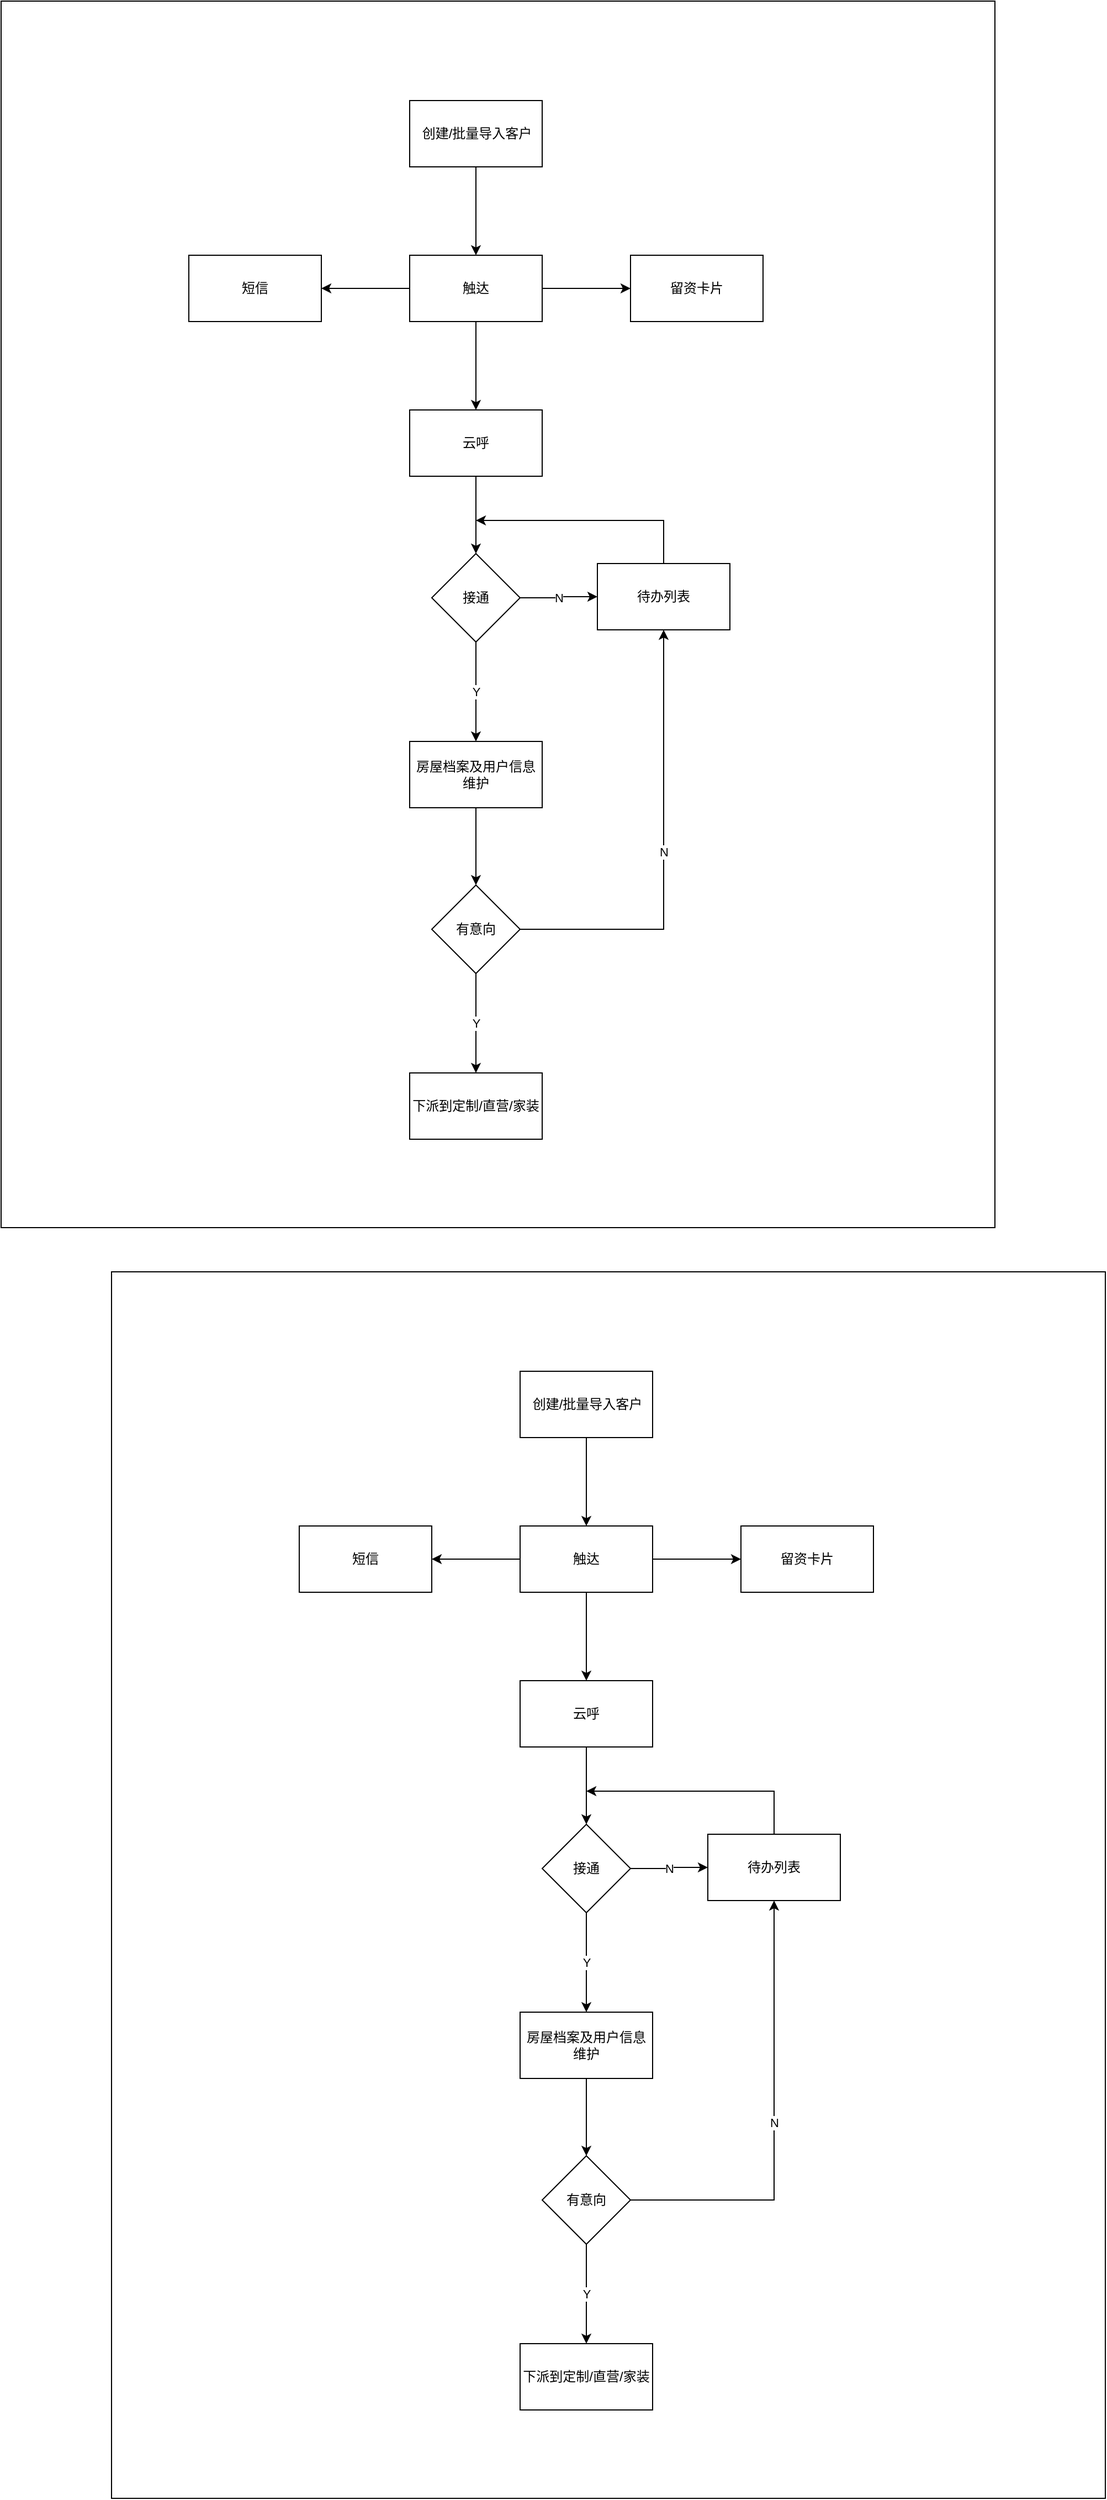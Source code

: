 <mxfile version="14.9.7" type="github">
  <diagram id="fgarB5VbR1tOXagUcEyJ" name="第 1 页">
    <mxGraphModel dx="2719" dy="1178" grid="1" gridSize="10" guides="1" tooltips="1" connect="1" arrows="1" fold="1" page="1" pageScale="1" pageWidth="827" pageHeight="1169" math="0" shadow="0">
      <root>
        <mxCell id="0" />
        <mxCell id="1" parent="0" />
        <mxCell id="K4YG1CPKGOMm2qTtbfon-1" value="" style="rounded=0;whiteSpace=wrap;html=1;direction=south;" vertex="1" parent="1">
          <mxGeometry x="-60" y="20" width="900" height="1110" as="geometry" />
        </mxCell>
        <mxCell id="K4YG1CPKGOMm2qTtbfon-7" value="" style="edgeStyle=orthogonalEdgeStyle;rounded=0;orthogonalLoop=1;jettySize=auto;html=1;" edge="1" parent="1" source="K4YG1CPKGOMm2qTtbfon-2" target="K4YG1CPKGOMm2qTtbfon-6">
          <mxGeometry relative="1" as="geometry" />
        </mxCell>
        <mxCell id="K4YG1CPKGOMm2qTtbfon-2" value="" style="rounded=0;whiteSpace=wrap;html=1;" vertex="1" parent="1">
          <mxGeometry x="310" y="110" width="120" height="60" as="geometry" />
        </mxCell>
        <mxCell id="K4YG1CPKGOMm2qTtbfon-3" value="创建/批量导入客户" style="text;html=1;strokeColor=none;fillColor=none;align=center;verticalAlign=middle;whiteSpace=wrap;rounded=0;" vertex="1" parent="1">
          <mxGeometry x="316" y="120" width="110" height="40" as="geometry" />
        </mxCell>
        <mxCell id="K4YG1CPKGOMm2qTtbfon-9" value="" style="edgeStyle=orthogonalEdgeStyle;rounded=0;orthogonalLoop=1;jettySize=auto;html=1;" edge="1" parent="1" source="K4YG1CPKGOMm2qTtbfon-6" target="K4YG1CPKGOMm2qTtbfon-8">
          <mxGeometry relative="1" as="geometry" />
        </mxCell>
        <mxCell id="K4YG1CPKGOMm2qTtbfon-11" value="" style="edgeStyle=orthogonalEdgeStyle;rounded=0;orthogonalLoop=1;jettySize=auto;html=1;" edge="1" parent="1" source="K4YG1CPKGOMm2qTtbfon-6" target="K4YG1CPKGOMm2qTtbfon-10">
          <mxGeometry relative="1" as="geometry" />
        </mxCell>
        <mxCell id="K4YG1CPKGOMm2qTtbfon-13" value="" style="edgeStyle=orthogonalEdgeStyle;rounded=0;orthogonalLoop=1;jettySize=auto;html=1;" edge="1" parent="1" source="K4YG1CPKGOMm2qTtbfon-6" target="K4YG1CPKGOMm2qTtbfon-12">
          <mxGeometry relative="1" as="geometry" />
        </mxCell>
        <mxCell id="K4YG1CPKGOMm2qTtbfon-6" value="触达" style="rounded=0;whiteSpace=wrap;html=1;" vertex="1" parent="1">
          <mxGeometry x="310" y="250" width="120" height="60" as="geometry" />
        </mxCell>
        <mxCell id="K4YG1CPKGOMm2qTtbfon-8" value="短信" style="rounded=0;whiteSpace=wrap;html=1;" vertex="1" parent="1">
          <mxGeometry x="110" y="250" width="120" height="60" as="geometry" />
        </mxCell>
        <mxCell id="K4YG1CPKGOMm2qTtbfon-10" value="留资卡片" style="rounded=0;whiteSpace=wrap;html=1;" vertex="1" parent="1">
          <mxGeometry x="510" y="250" width="120" height="60" as="geometry" />
        </mxCell>
        <mxCell id="K4YG1CPKGOMm2qTtbfon-15" value="" style="edgeStyle=orthogonalEdgeStyle;rounded=0;orthogonalLoop=1;jettySize=auto;html=1;" edge="1" parent="1" source="K4YG1CPKGOMm2qTtbfon-12" target="K4YG1CPKGOMm2qTtbfon-14">
          <mxGeometry relative="1" as="geometry" />
        </mxCell>
        <mxCell id="K4YG1CPKGOMm2qTtbfon-12" value="云呼" style="rounded=0;whiteSpace=wrap;html=1;" vertex="1" parent="1">
          <mxGeometry x="310" y="390" width="120" height="60" as="geometry" />
        </mxCell>
        <mxCell id="K4YG1CPKGOMm2qTtbfon-19" value="Y" style="edgeStyle=orthogonalEdgeStyle;rounded=0;orthogonalLoop=1;jettySize=auto;html=1;" edge="1" parent="1" source="K4YG1CPKGOMm2qTtbfon-14" target="K4YG1CPKGOMm2qTtbfon-18">
          <mxGeometry relative="1" as="geometry" />
        </mxCell>
        <mxCell id="K4YG1CPKGOMm2qTtbfon-26" value="N" style="edgeStyle=orthogonalEdgeStyle;rounded=0;orthogonalLoop=1;jettySize=auto;html=1;" edge="1" parent="1" source="K4YG1CPKGOMm2qTtbfon-14" target="K4YG1CPKGOMm2qTtbfon-24">
          <mxGeometry relative="1" as="geometry" />
        </mxCell>
        <mxCell id="K4YG1CPKGOMm2qTtbfon-14" value="接通" style="rhombus;whiteSpace=wrap;html=1;rounded=0;" vertex="1" parent="1">
          <mxGeometry x="330" y="520" width="80" height="80" as="geometry" />
        </mxCell>
        <mxCell id="K4YG1CPKGOMm2qTtbfon-21" value="" style="edgeStyle=orthogonalEdgeStyle;rounded=0;orthogonalLoop=1;jettySize=auto;html=1;" edge="1" parent="1" source="K4YG1CPKGOMm2qTtbfon-18" target="K4YG1CPKGOMm2qTtbfon-20">
          <mxGeometry relative="1" as="geometry" />
        </mxCell>
        <mxCell id="K4YG1CPKGOMm2qTtbfon-18" value="房屋档案及用户信息维护" style="whiteSpace=wrap;html=1;rounded=0;" vertex="1" parent="1">
          <mxGeometry x="310" y="690" width="120" height="60" as="geometry" />
        </mxCell>
        <mxCell id="K4YG1CPKGOMm2qTtbfon-23" value="Y" style="edgeStyle=orthogonalEdgeStyle;rounded=0;orthogonalLoop=1;jettySize=auto;html=1;" edge="1" parent="1" source="K4YG1CPKGOMm2qTtbfon-20" target="K4YG1CPKGOMm2qTtbfon-22">
          <mxGeometry relative="1" as="geometry" />
        </mxCell>
        <mxCell id="K4YG1CPKGOMm2qTtbfon-25" value="N" style="edgeStyle=orthogonalEdgeStyle;rounded=0;orthogonalLoop=1;jettySize=auto;html=1;" edge="1" parent="1" source="K4YG1CPKGOMm2qTtbfon-20" target="K4YG1CPKGOMm2qTtbfon-24">
          <mxGeometry relative="1" as="geometry" />
        </mxCell>
        <mxCell id="K4YG1CPKGOMm2qTtbfon-20" value="有意向" style="rhombus;whiteSpace=wrap;html=1;rounded=0;" vertex="1" parent="1">
          <mxGeometry x="330" y="820" width="80" height="80" as="geometry" />
        </mxCell>
        <mxCell id="K4YG1CPKGOMm2qTtbfon-22" value="下派到定制/直营/家装" style="whiteSpace=wrap;html=1;rounded=0;" vertex="1" parent="1">
          <mxGeometry x="310" y="990" width="120" height="60" as="geometry" />
        </mxCell>
        <mxCell id="K4YG1CPKGOMm2qTtbfon-31" value="" style="edgeStyle=orthogonalEdgeStyle;rounded=0;orthogonalLoop=1;jettySize=auto;html=1;" edge="1" parent="1" source="K4YG1CPKGOMm2qTtbfon-24">
          <mxGeometry relative="1" as="geometry">
            <mxPoint x="370" y="490" as="targetPoint" />
            <Array as="points">
              <mxPoint x="540" y="490" />
            </Array>
          </mxGeometry>
        </mxCell>
        <mxCell id="K4YG1CPKGOMm2qTtbfon-24" value="待办列表" style="whiteSpace=wrap;html=1;rounded=0;" vertex="1" parent="1">
          <mxGeometry x="480" y="529" width="120" height="60" as="geometry" />
        </mxCell>
        <mxCell id="K4YG1CPKGOMm2qTtbfon-32" value="" style="rounded=0;whiteSpace=wrap;html=1;direction=south;" vertex="1" parent="1">
          <mxGeometry x="40" y="1170" width="900" height="1110" as="geometry" />
        </mxCell>
        <mxCell id="K4YG1CPKGOMm2qTtbfon-33" value="" style="edgeStyle=orthogonalEdgeStyle;rounded=0;orthogonalLoop=1;jettySize=auto;html=1;" edge="1" parent="1" source="K4YG1CPKGOMm2qTtbfon-34" target="K4YG1CPKGOMm2qTtbfon-39">
          <mxGeometry relative="1" as="geometry" />
        </mxCell>
        <mxCell id="K4YG1CPKGOMm2qTtbfon-34" value="" style="rounded=0;whiteSpace=wrap;html=1;" vertex="1" parent="1">
          <mxGeometry x="410" y="1260" width="120" height="60" as="geometry" />
        </mxCell>
        <mxCell id="K4YG1CPKGOMm2qTtbfon-35" value="创建/批量导入客户" style="text;html=1;strokeColor=none;fillColor=none;align=center;verticalAlign=middle;whiteSpace=wrap;rounded=0;" vertex="1" parent="1">
          <mxGeometry x="416" y="1270" width="110" height="40" as="geometry" />
        </mxCell>
        <mxCell id="K4YG1CPKGOMm2qTtbfon-36" value="" style="edgeStyle=orthogonalEdgeStyle;rounded=0;orthogonalLoop=1;jettySize=auto;html=1;" edge="1" parent="1" source="K4YG1CPKGOMm2qTtbfon-39" target="K4YG1CPKGOMm2qTtbfon-40">
          <mxGeometry relative="1" as="geometry" />
        </mxCell>
        <mxCell id="K4YG1CPKGOMm2qTtbfon-37" value="" style="edgeStyle=orthogonalEdgeStyle;rounded=0;orthogonalLoop=1;jettySize=auto;html=1;" edge="1" parent="1" source="K4YG1CPKGOMm2qTtbfon-39" target="K4YG1CPKGOMm2qTtbfon-41">
          <mxGeometry relative="1" as="geometry" />
        </mxCell>
        <mxCell id="K4YG1CPKGOMm2qTtbfon-38" value="" style="edgeStyle=orthogonalEdgeStyle;rounded=0;orthogonalLoop=1;jettySize=auto;html=1;" edge="1" parent="1" source="K4YG1CPKGOMm2qTtbfon-39" target="K4YG1CPKGOMm2qTtbfon-43">
          <mxGeometry relative="1" as="geometry" />
        </mxCell>
        <mxCell id="K4YG1CPKGOMm2qTtbfon-39" value="触达" style="rounded=0;whiteSpace=wrap;html=1;" vertex="1" parent="1">
          <mxGeometry x="410" y="1400" width="120" height="60" as="geometry" />
        </mxCell>
        <mxCell id="K4YG1CPKGOMm2qTtbfon-40" value="短信" style="rounded=0;whiteSpace=wrap;html=1;" vertex="1" parent="1">
          <mxGeometry x="210" y="1400" width="120" height="60" as="geometry" />
        </mxCell>
        <mxCell id="K4YG1CPKGOMm2qTtbfon-41" value="留资卡片" style="rounded=0;whiteSpace=wrap;html=1;" vertex="1" parent="1">
          <mxGeometry x="610" y="1400" width="120" height="60" as="geometry" />
        </mxCell>
        <mxCell id="K4YG1CPKGOMm2qTtbfon-42" value="" style="edgeStyle=orthogonalEdgeStyle;rounded=0;orthogonalLoop=1;jettySize=auto;html=1;" edge="1" parent="1" source="K4YG1CPKGOMm2qTtbfon-43" target="K4YG1CPKGOMm2qTtbfon-46">
          <mxGeometry relative="1" as="geometry" />
        </mxCell>
        <mxCell id="K4YG1CPKGOMm2qTtbfon-43" value="云呼" style="rounded=0;whiteSpace=wrap;html=1;" vertex="1" parent="1">
          <mxGeometry x="410" y="1540" width="120" height="60" as="geometry" />
        </mxCell>
        <mxCell id="K4YG1CPKGOMm2qTtbfon-44" value="Y" style="edgeStyle=orthogonalEdgeStyle;rounded=0;orthogonalLoop=1;jettySize=auto;html=1;" edge="1" parent="1" source="K4YG1CPKGOMm2qTtbfon-46" target="K4YG1CPKGOMm2qTtbfon-48">
          <mxGeometry relative="1" as="geometry" />
        </mxCell>
        <mxCell id="K4YG1CPKGOMm2qTtbfon-45" value="N" style="edgeStyle=orthogonalEdgeStyle;rounded=0;orthogonalLoop=1;jettySize=auto;html=1;" edge="1" parent="1" source="K4YG1CPKGOMm2qTtbfon-46" target="K4YG1CPKGOMm2qTtbfon-54">
          <mxGeometry relative="1" as="geometry" />
        </mxCell>
        <mxCell id="K4YG1CPKGOMm2qTtbfon-46" value="接通" style="rhombus;whiteSpace=wrap;html=1;rounded=0;" vertex="1" parent="1">
          <mxGeometry x="430" y="1670" width="80" height="80" as="geometry" />
        </mxCell>
        <mxCell id="K4YG1CPKGOMm2qTtbfon-47" value="" style="edgeStyle=orthogonalEdgeStyle;rounded=0;orthogonalLoop=1;jettySize=auto;html=1;" edge="1" parent="1" source="K4YG1CPKGOMm2qTtbfon-48" target="K4YG1CPKGOMm2qTtbfon-51">
          <mxGeometry relative="1" as="geometry" />
        </mxCell>
        <mxCell id="K4YG1CPKGOMm2qTtbfon-48" value="房屋档案及用户信息维护" style="whiteSpace=wrap;html=1;rounded=0;" vertex="1" parent="1">
          <mxGeometry x="410" y="1840" width="120" height="60" as="geometry" />
        </mxCell>
        <mxCell id="K4YG1CPKGOMm2qTtbfon-49" value="Y" style="edgeStyle=orthogonalEdgeStyle;rounded=0;orthogonalLoop=1;jettySize=auto;html=1;" edge="1" parent="1" source="K4YG1CPKGOMm2qTtbfon-51" target="K4YG1CPKGOMm2qTtbfon-52">
          <mxGeometry relative="1" as="geometry" />
        </mxCell>
        <mxCell id="K4YG1CPKGOMm2qTtbfon-50" value="N" style="edgeStyle=orthogonalEdgeStyle;rounded=0;orthogonalLoop=1;jettySize=auto;html=1;" edge="1" parent="1" source="K4YG1CPKGOMm2qTtbfon-51" target="K4YG1CPKGOMm2qTtbfon-54">
          <mxGeometry relative="1" as="geometry" />
        </mxCell>
        <mxCell id="K4YG1CPKGOMm2qTtbfon-51" value="有意向" style="rhombus;whiteSpace=wrap;html=1;rounded=0;" vertex="1" parent="1">
          <mxGeometry x="430" y="1970" width="80" height="80" as="geometry" />
        </mxCell>
        <mxCell id="K4YG1CPKGOMm2qTtbfon-52" value="下派到定制/直营/家装" style="whiteSpace=wrap;html=1;rounded=0;" vertex="1" parent="1">
          <mxGeometry x="410" y="2140" width="120" height="60" as="geometry" />
        </mxCell>
        <mxCell id="K4YG1CPKGOMm2qTtbfon-53" value="" style="edgeStyle=orthogonalEdgeStyle;rounded=0;orthogonalLoop=1;jettySize=auto;html=1;" edge="1" parent="1" source="K4YG1CPKGOMm2qTtbfon-54">
          <mxGeometry relative="1" as="geometry">
            <mxPoint x="470" y="1640" as="targetPoint" />
            <Array as="points">
              <mxPoint x="640" y="1640" />
            </Array>
          </mxGeometry>
        </mxCell>
        <mxCell id="K4YG1CPKGOMm2qTtbfon-54" value="待办列表" style="whiteSpace=wrap;html=1;rounded=0;" vertex="1" parent="1">
          <mxGeometry x="580" y="1679" width="120" height="60" as="geometry" />
        </mxCell>
      </root>
    </mxGraphModel>
  </diagram>
</mxfile>
